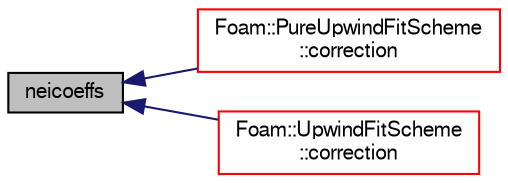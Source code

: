 digraph "neicoeffs"
{
  bgcolor="transparent";
  edge [fontname="FreeSans",fontsize="10",labelfontname="FreeSans",labelfontsize="10"];
  node [fontname="FreeSans",fontsize="10",shape=record];
  rankdir="LR";
  Node98 [label="neicoeffs",height=0.2,width=0.4,color="black", fillcolor="grey75", style="filled", fontcolor="black"];
  Node98 -> Node99 [dir="back",color="midnightblue",fontsize="10",style="solid",fontname="FreeSans"];
  Node99 [label="Foam::PureUpwindFitScheme\l::correction",height=0.2,width=0.4,color="red",URL="$a23230.html#acc9188c066344eea3cfd4b7f114eef3e",tooltip="Return the explicit correction to the face-interpolate. "];
  Node98 -> Node101 [dir="back",color="midnightblue",fontsize="10",style="solid",fontname="FreeSans"];
  Node101 [label="Foam::UpwindFitScheme\l::correction",height=0.2,width=0.4,color="red",URL="$a23266.html#acc9188c066344eea3cfd4b7f114eef3e",tooltip="Return the explicit correction to the face-interpolate. "];
}
